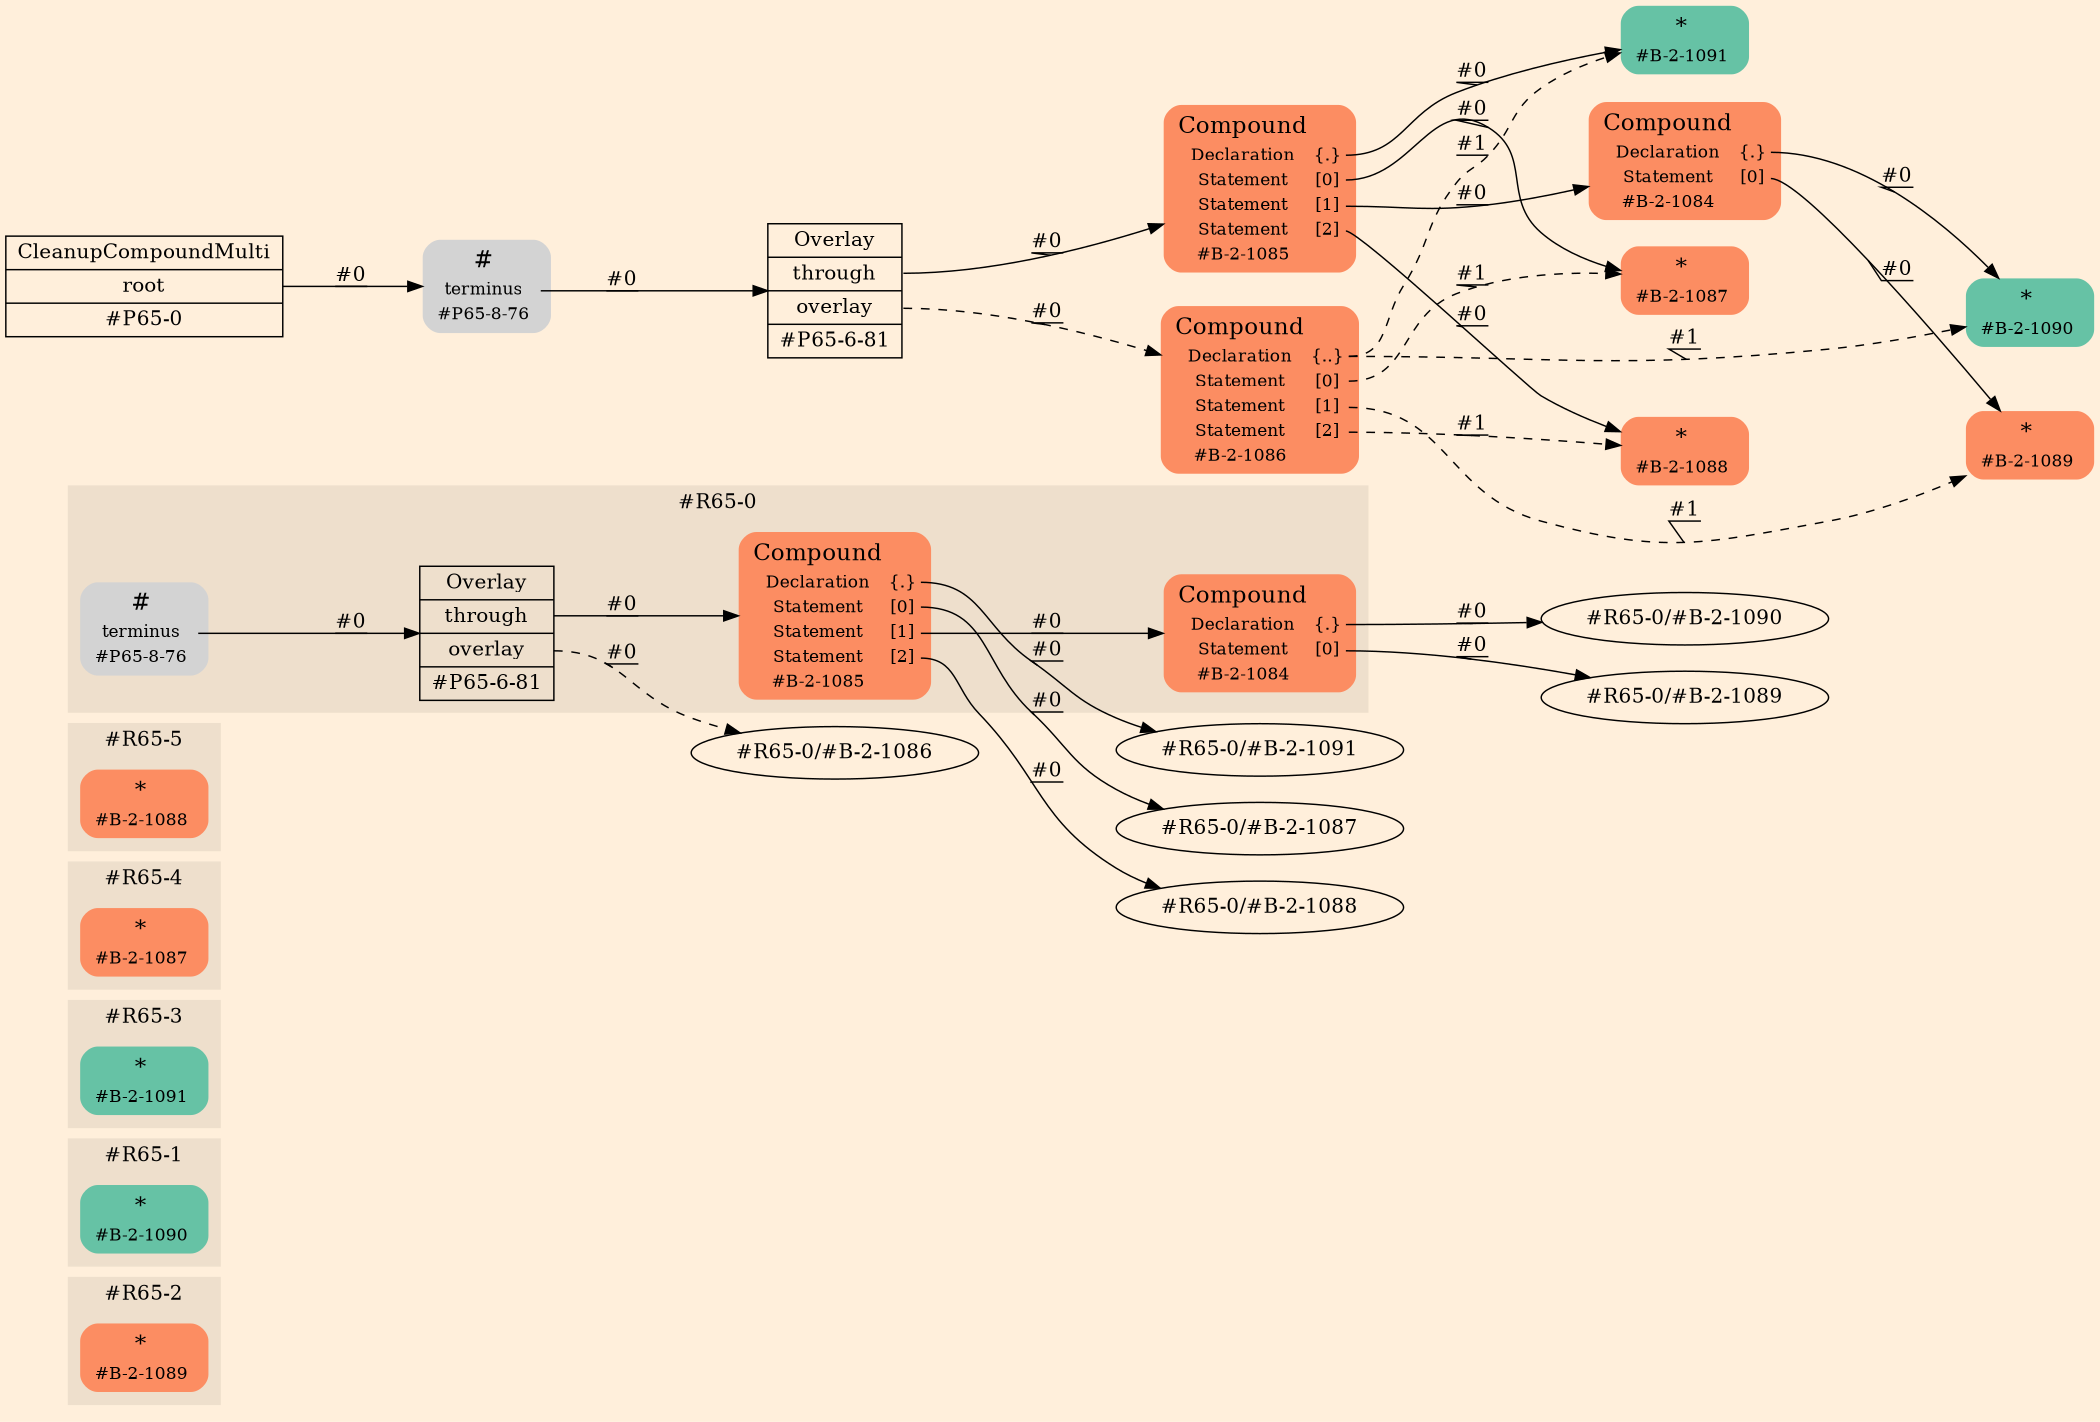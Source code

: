 digraph Inferno {
graph [
rankdir = "LR"
ranksep = 1.0
size = "14,20"
bgcolor = antiquewhite1
color = black
fontcolor = black
];
node [
];
subgraph "cluster#R65-2" {
label = "#R65-2"
style = "filled"
color = antiquewhite2
"#R65-2/#B-2-1089" [
shape = "plaintext"
fillcolor = "/set28/2"
label = <<TABLE BORDER="0" CELLBORDER="0" CELLSPACING="0">
 <TR>
  <TD><FONT POINT-SIZE="16.0">*</FONT></TD>
  <TD></TD>
 </TR>
 <TR>
  <TD>#B-2-1089</TD>
  <TD PORT="port0"></TD>
 </TR>
</TABLE>>
style = "rounded,filled"
fontsize = "12"
];
}
subgraph "cluster#R65-1" {
label = "#R65-1"
style = "filled"
color = antiquewhite2
"#R65-1/#B-2-1090" [
shape = "plaintext"
fillcolor = "/set28/1"
label = <<TABLE BORDER="0" CELLBORDER="0" CELLSPACING="0">
 <TR>
  <TD><FONT POINT-SIZE="16.0">*</FONT></TD>
  <TD></TD>
 </TR>
 <TR>
  <TD>#B-2-1090</TD>
  <TD PORT="port0"></TD>
 </TR>
</TABLE>>
style = "rounded,filled"
fontsize = "12"
];
}
subgraph "cluster#R65-3" {
label = "#R65-3"
style = "filled"
color = antiquewhite2
"#R65-3/#B-2-1091" [
shape = "plaintext"
fillcolor = "/set28/1"
label = <<TABLE BORDER="0" CELLBORDER="0" CELLSPACING="0">
 <TR>
  <TD><FONT POINT-SIZE="16.0">*</FONT></TD>
  <TD></TD>
 </TR>
 <TR>
  <TD>#B-2-1091</TD>
  <TD PORT="port0"></TD>
 </TR>
</TABLE>>
style = "rounded,filled"
fontsize = "12"
];
}
subgraph "cluster#R65-4" {
label = "#R65-4"
style = "filled"
color = antiquewhite2
"#R65-4/#B-2-1087" [
shape = "plaintext"
fillcolor = "/set28/2"
label = <<TABLE BORDER="0" CELLBORDER="0" CELLSPACING="0">
 <TR>
  <TD><FONT POINT-SIZE="16.0">*</FONT></TD>
  <TD></TD>
 </TR>
 <TR>
  <TD>#B-2-1087</TD>
  <TD PORT="port0"></TD>
 </TR>
</TABLE>>
style = "rounded,filled"
fontsize = "12"
];
}
subgraph "cluster#R65-5" {
label = "#R65-5"
style = "filled"
color = antiquewhite2
"#R65-5/#B-2-1088" [
shape = "plaintext"
fillcolor = "/set28/2"
label = <<TABLE BORDER="0" CELLBORDER="0" CELLSPACING="0">
 <TR>
  <TD><FONT POINT-SIZE="16.0">*</FONT></TD>
  <TD></TD>
 </TR>
 <TR>
  <TD>#B-2-1088</TD>
  <TD PORT="port0"></TD>
 </TR>
</TABLE>>
style = "rounded,filled"
fontsize = "12"
];
}
subgraph "cluster#R65-0" {
label = "#R65-0"
style = "filled"
color = antiquewhite2
"#R65-0/#B-2-1084" [
shape = "plaintext"
fillcolor = "/set28/2"
label = <<TABLE BORDER="0" CELLBORDER="0" CELLSPACING="0">
 <TR>
  <TD><FONT POINT-SIZE="16.0">Compound</FONT></TD>
  <TD></TD>
 </TR>
 <TR>
  <TD>Declaration</TD>
  <TD PORT="port0">{.}</TD>
 </TR>
 <TR>
  <TD>Statement</TD>
  <TD PORT="port1">[0]</TD>
 </TR>
 <TR>
  <TD>#B-2-1084</TD>
  <TD PORT="port2"></TD>
 </TR>
</TABLE>>
style = "rounded,filled"
fontsize = "12"
];
"#R65-0/#B-2-1085" [
shape = "plaintext"
fillcolor = "/set28/2"
label = <<TABLE BORDER="0" CELLBORDER="0" CELLSPACING="0">
 <TR>
  <TD><FONT POINT-SIZE="16.0">Compound</FONT></TD>
  <TD></TD>
 </TR>
 <TR>
  <TD>Declaration</TD>
  <TD PORT="port0">{.}</TD>
 </TR>
 <TR>
  <TD>Statement</TD>
  <TD PORT="port1">[0]</TD>
 </TR>
 <TR>
  <TD>Statement</TD>
  <TD PORT="port2">[1]</TD>
 </TR>
 <TR>
  <TD>Statement</TD>
  <TD PORT="port3">[2]</TD>
 </TR>
 <TR>
  <TD>#B-2-1085</TD>
  <TD PORT="port4"></TD>
 </TR>
</TABLE>>
style = "rounded,filled"
fontsize = "12"
];
"#R65-0/#P65-8-76" [
shape = "plaintext"
label = <<TABLE BORDER="0" CELLBORDER="0" CELLSPACING="0">
 <TR>
  <TD><FONT POINT-SIZE="16.0">#</FONT></TD>
  <TD></TD>
 </TR>
 <TR>
  <TD>terminus</TD>
  <TD PORT="port0"></TD>
 </TR>
 <TR>
  <TD>#P65-8-76</TD>
  <TD PORT="port1"></TD>
 </TR>
</TABLE>>
style = "rounded,filled"
fontsize = "12"
];
"#R65-0/#P65-6-81" [
shape = "record"
fillcolor = antiquewhite2
label = "<fixed> Overlay | <port0> through | <port1> overlay | <port2> #P65-6-81"
style = "filled"
fontsize = "14"
color = black
fontcolor = black
];
}
"#R65-0/#B-2-1084":port0 -> "#R65-0/#B-2-1090" [style="solid"
label = "#0"
decorate = true
color = black
fontcolor = black
];
"#R65-0/#B-2-1084":port1 -> "#R65-0/#B-2-1089" [style="solid"
label = "#0"
decorate = true
color = black
fontcolor = black
];
"#R65-0/#B-2-1085":port0 -> "#R65-0/#B-2-1091" [style="solid"
label = "#0"
decorate = true
color = black
fontcolor = black
];
"#R65-0/#B-2-1085":port1 -> "#R65-0/#B-2-1087" [style="solid"
label = "#0"
decorate = true
color = black
fontcolor = black
];
"#R65-0/#B-2-1085":port2 -> "#R65-0/#B-2-1084" [style="solid"
label = "#0"
decorate = true
color = black
fontcolor = black
];
"#R65-0/#B-2-1085":port3 -> "#R65-0/#B-2-1088" [style="solid"
label = "#0"
decorate = true
color = black
fontcolor = black
];
"#R65-0/#P65-8-76":port0 -> "#R65-0/#P65-6-81" [style="solid"
label = "#0"
decorate = true
color = black
fontcolor = black
];
"#R65-0/#P65-6-81":port0 -> "#R65-0/#B-2-1085" [style="solid"
label = "#0"
decorate = true
color = black
fontcolor = black
];
"#R65-0/#P65-6-81":port1 -> "#R65-0/#B-2-1086" [style="dashed"
label = "#0"
decorate = true
color = black
fontcolor = black
];
"CR#P65-0" [
shape = "record"
fillcolor = antiquewhite1
label = "<fixed> CleanupCompoundMulti | <port0> root | <port1> #P65-0"
style = "filled"
fontsize = "14"
color = black
fontcolor = black
];
"#P65-8-76" [
shape = "plaintext"
label = <<TABLE BORDER="0" CELLBORDER="0" CELLSPACING="0">
 <TR>
  <TD><FONT POINT-SIZE="16.0">#</FONT></TD>
  <TD></TD>
 </TR>
 <TR>
  <TD>terminus</TD>
  <TD PORT="port0"></TD>
 </TR>
 <TR>
  <TD>#P65-8-76</TD>
  <TD PORT="port1"></TD>
 </TR>
</TABLE>>
style = "rounded,filled"
fontsize = "12"
];
"#P65-6-81" [
shape = "record"
fillcolor = antiquewhite1
label = "<fixed> Overlay | <port0> through | <port1> overlay | <port2> #P65-6-81"
style = "filled"
fontsize = "14"
color = black
fontcolor = black
];
"#B-2-1085" [
shape = "plaintext"
fillcolor = "/set28/2"
label = <<TABLE BORDER="0" CELLBORDER="0" CELLSPACING="0">
 <TR>
  <TD><FONT POINT-SIZE="16.0">Compound</FONT></TD>
  <TD></TD>
 </TR>
 <TR>
  <TD>Declaration</TD>
  <TD PORT="port0">{.}</TD>
 </TR>
 <TR>
  <TD>Statement</TD>
  <TD PORT="port1">[0]</TD>
 </TR>
 <TR>
  <TD>Statement</TD>
  <TD PORT="port2">[1]</TD>
 </TR>
 <TR>
  <TD>Statement</TD>
  <TD PORT="port3">[2]</TD>
 </TR>
 <TR>
  <TD>#B-2-1085</TD>
  <TD PORT="port4"></TD>
 </TR>
</TABLE>>
style = "rounded,filled"
fontsize = "12"
];
"#B-2-1091" [
shape = "plaintext"
fillcolor = "/set28/1"
label = <<TABLE BORDER="0" CELLBORDER="0" CELLSPACING="0">
 <TR>
  <TD><FONT POINT-SIZE="16.0">*</FONT></TD>
  <TD></TD>
 </TR>
 <TR>
  <TD>#B-2-1091</TD>
  <TD PORT="port0"></TD>
 </TR>
</TABLE>>
style = "rounded,filled"
fontsize = "12"
];
"#B-2-1087" [
shape = "plaintext"
fillcolor = "/set28/2"
label = <<TABLE BORDER="0" CELLBORDER="0" CELLSPACING="0">
 <TR>
  <TD><FONT POINT-SIZE="16.0">*</FONT></TD>
  <TD></TD>
 </TR>
 <TR>
  <TD>#B-2-1087</TD>
  <TD PORT="port0"></TD>
 </TR>
</TABLE>>
style = "rounded,filled"
fontsize = "12"
];
"#B-2-1084" [
shape = "plaintext"
fillcolor = "/set28/2"
label = <<TABLE BORDER="0" CELLBORDER="0" CELLSPACING="0">
 <TR>
  <TD><FONT POINT-SIZE="16.0">Compound</FONT></TD>
  <TD></TD>
 </TR>
 <TR>
  <TD>Declaration</TD>
  <TD PORT="port0">{.}</TD>
 </TR>
 <TR>
  <TD>Statement</TD>
  <TD PORT="port1">[0]</TD>
 </TR>
 <TR>
  <TD>#B-2-1084</TD>
  <TD PORT="port2"></TD>
 </TR>
</TABLE>>
style = "rounded,filled"
fontsize = "12"
];
"#B-2-1090" [
shape = "plaintext"
fillcolor = "/set28/1"
label = <<TABLE BORDER="0" CELLBORDER="0" CELLSPACING="0">
 <TR>
  <TD><FONT POINT-SIZE="16.0">*</FONT></TD>
  <TD></TD>
 </TR>
 <TR>
  <TD>#B-2-1090</TD>
  <TD PORT="port0"></TD>
 </TR>
</TABLE>>
style = "rounded,filled"
fontsize = "12"
];
"#B-2-1089" [
shape = "plaintext"
fillcolor = "/set28/2"
label = <<TABLE BORDER="0" CELLBORDER="0" CELLSPACING="0">
 <TR>
  <TD><FONT POINT-SIZE="16.0">*</FONT></TD>
  <TD></TD>
 </TR>
 <TR>
  <TD>#B-2-1089</TD>
  <TD PORT="port0"></TD>
 </TR>
</TABLE>>
style = "rounded,filled"
fontsize = "12"
];
"#B-2-1088" [
shape = "plaintext"
fillcolor = "/set28/2"
label = <<TABLE BORDER="0" CELLBORDER="0" CELLSPACING="0">
 <TR>
  <TD><FONT POINT-SIZE="16.0">*</FONT></TD>
  <TD></TD>
 </TR>
 <TR>
  <TD>#B-2-1088</TD>
  <TD PORT="port0"></TD>
 </TR>
</TABLE>>
style = "rounded,filled"
fontsize = "12"
];
"#B-2-1086" [
shape = "plaintext"
fillcolor = "/set28/2"
label = <<TABLE BORDER="0" CELLBORDER="0" CELLSPACING="0">
 <TR>
  <TD><FONT POINT-SIZE="16.0">Compound</FONT></TD>
  <TD></TD>
 </TR>
 <TR>
  <TD>Declaration</TD>
  <TD PORT="port0">{..}</TD>
 </TR>
 <TR>
  <TD>Statement</TD>
  <TD PORT="port1">[0]</TD>
 </TR>
 <TR>
  <TD>Statement</TD>
  <TD PORT="port2">[1]</TD>
 </TR>
 <TR>
  <TD>Statement</TD>
  <TD PORT="port3">[2]</TD>
 </TR>
 <TR>
  <TD>#B-2-1086</TD>
  <TD PORT="port4"></TD>
 </TR>
</TABLE>>
style = "rounded,filled"
fontsize = "12"
];
"CR#P65-0":port0 -> "#P65-8-76" [style="solid"
label = "#0"
decorate = true
color = black
fontcolor = black
];
"#P65-8-76":port0 -> "#P65-6-81" [style="solid"
label = "#0"
decorate = true
color = black
fontcolor = black
];
"#P65-6-81":port0 -> "#B-2-1085" [style="solid"
label = "#0"
decorate = true
color = black
fontcolor = black
];
"#P65-6-81":port1 -> "#B-2-1086" [style="dashed"
label = "#0"
decorate = true
color = black
fontcolor = black
];
"#B-2-1085":port0 -> "#B-2-1091" [style="solid"
label = "#0"
decorate = true
color = black
fontcolor = black
];
"#B-2-1085":port1 -> "#B-2-1087" [style="solid"
label = "#0"
decorate = true
color = black
fontcolor = black
];
"#B-2-1085":port2 -> "#B-2-1084" [style="solid"
label = "#0"
decorate = true
color = black
fontcolor = black
];
"#B-2-1085":port3 -> "#B-2-1088" [style="solid"
label = "#0"
decorate = true
color = black
fontcolor = black
];
"#B-2-1084":port0 -> "#B-2-1090" [style="solid"
label = "#0"
decorate = true
color = black
fontcolor = black
];
"#B-2-1084":port1 -> "#B-2-1089" [style="solid"
label = "#0"
decorate = true
color = black
fontcolor = black
];
"#B-2-1086":port0 -> "#B-2-1090" [style="dashed"
label = "#1"
decorate = true
color = black
fontcolor = black
];
"#B-2-1086":port0 -> "#B-2-1091" [style="dashed"
label = "#1"
decorate = true
color = black
fontcolor = black
];
"#B-2-1086":port1 -> "#B-2-1087" [style="dashed"
label = "#1"
decorate = true
color = black
fontcolor = black
];
"#B-2-1086":port2 -> "#B-2-1089" [style="dashed"
label = "#1"
decorate = true
color = black
fontcolor = black
];
"#B-2-1086":port3 -> "#B-2-1088" [style="dashed"
label = "#1"
decorate = true
color = black
fontcolor = black
];
}
